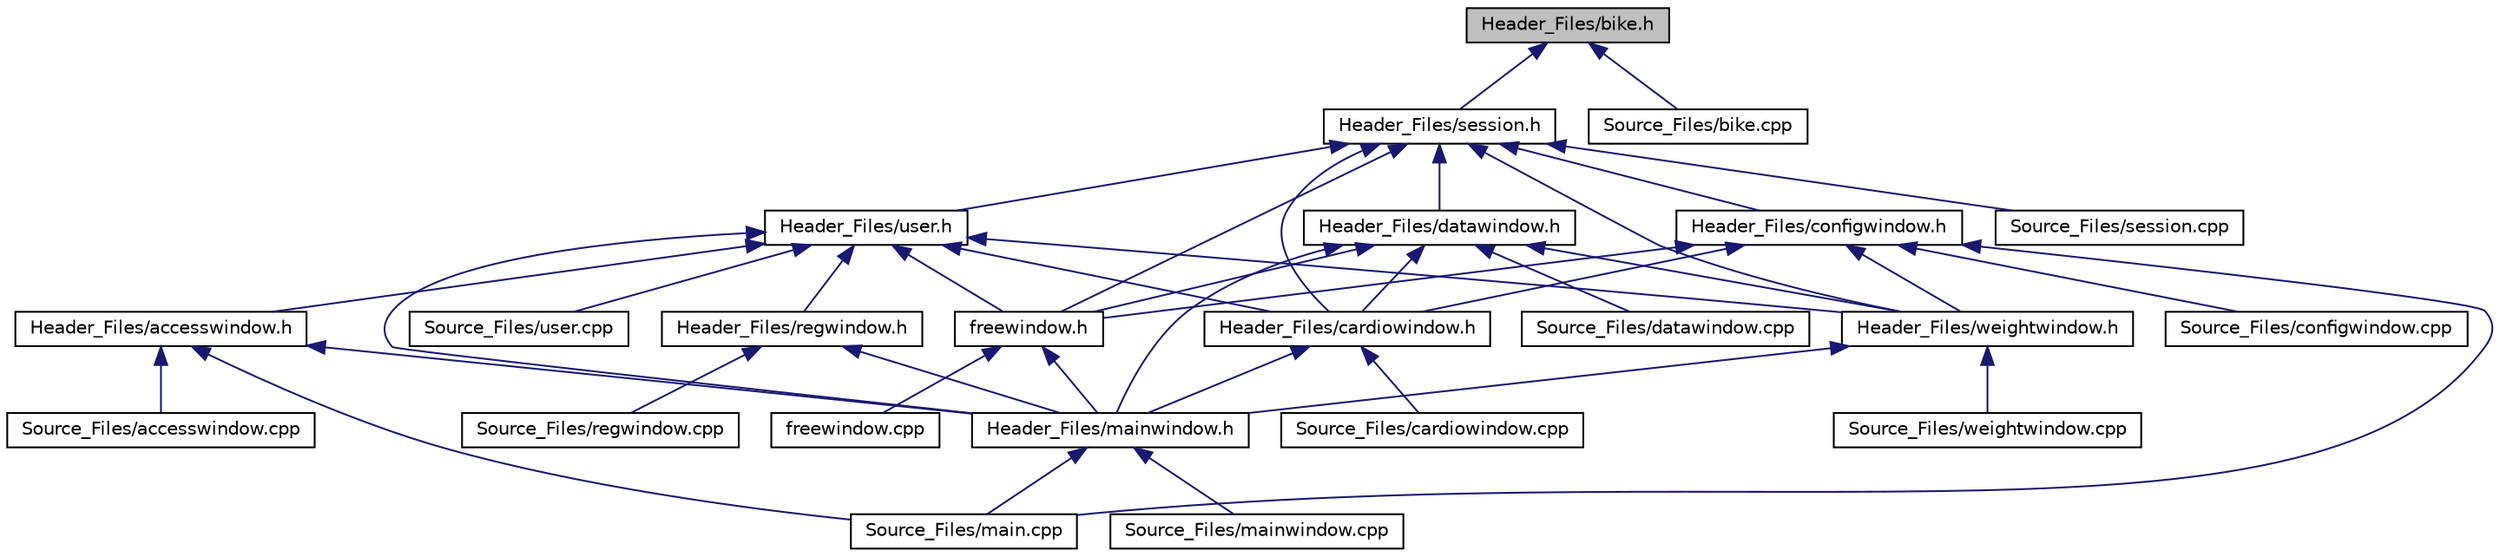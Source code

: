 digraph "Header_Files/bike.h"
{
 // LATEX_PDF_SIZE
  edge [fontname="Helvetica",fontsize="10",labelfontname="Helvetica",labelfontsize="10"];
  node [fontname="Helvetica",fontsize="10",shape=record];
  Node1 [label="Header_Files/bike.h",height=0.2,width=0.4,color="black", fillcolor="grey75", style="filled", fontcolor="black",tooltip="Contiene los diferentes sensores disponibles y el puerto serie de bike."];
  Node1 -> Node2 [dir="back",color="midnightblue",fontsize="10",style="solid"];
  Node2 [label="Header_Files/session.h",height=0.2,width=0.4,color="black", fillcolor="white", style="filled",URL="$session_8h.html",tooltip="Este archivo contiene la declaración de la clase abstracta Session y cada una de sus clases derivadas..."];
  Node2 -> Node3 [dir="back",color="midnightblue",fontsize="10",style="solid"];
  Node3 [label="freewindow.h",height=0.2,width=0.4,color="black", fillcolor="white", style="filled",URL="$freewindow_8h.html",tooltip="Ventana de sesión de entrenamiento del tipo Free (INTERFAZ GRÁFICA)"];
  Node3 -> Node4 [dir="back",color="midnightblue",fontsize="10",style="solid"];
  Node4 [label="freewindow.cpp",height=0.2,width=0.4,color="black", fillcolor="white", style="filled",URL="$freewindow_8cpp.html",tooltip=" "];
  Node3 -> Node5 [dir="back",color="midnightblue",fontsize="10",style="solid"];
  Node5 [label="Header_Files/mainwindow.h",height=0.2,width=0.4,color="black", fillcolor="white", style="filled",URL="$mainwindow_8h.html",tooltip="Ventana principal del programa."];
  Node5 -> Node6 [dir="back",color="midnightblue",fontsize="10",style="solid"];
  Node6 [label="Source_Files/main.cpp",height=0.2,width=0.4,color="black", fillcolor="white", style="filled",URL="$main_8cpp.html",tooltip=" "];
  Node5 -> Node7 [dir="back",color="midnightblue",fontsize="10",style="solid"];
  Node7 [label="Source_Files/mainwindow.cpp",height=0.2,width=0.4,color="black", fillcolor="white", style="filled",URL="$mainwindow_8cpp.html",tooltip=" "];
  Node2 -> Node8 [dir="back",color="midnightblue",fontsize="10",style="solid"];
  Node8 [label="Header_Files/user.h",height=0.2,width=0.4,color="black", fillcolor="white", style="filled",URL="$user_8h.html",tooltip="Clase Usuario: Contiene los datos y métodos de un usuario."];
  Node8 -> Node3 [dir="back",color="midnightblue",fontsize="10",style="solid"];
  Node8 -> Node9 [dir="back",color="midnightblue",fontsize="10",style="solid"];
  Node9 [label="Header_Files/accesswindow.h",height=0.2,width=0.4,color="black", fillcolor="white", style="filled",URL="$accesswindow_8h.html",tooltip="Clase de ventana de acceso de usuario (Ingreso de nombre de usuario y contraseña) (INTERFAZ GRÁFICA)"];
  Node9 -> Node5 [dir="back",color="midnightblue",fontsize="10",style="solid"];
  Node9 -> Node10 [dir="back",color="midnightblue",fontsize="10",style="solid"];
  Node10 [label="Source_Files/accesswindow.cpp",height=0.2,width=0.4,color="black", fillcolor="white", style="filled",URL="$accesswindow_8cpp.html",tooltip=" "];
  Node9 -> Node6 [dir="back",color="midnightblue",fontsize="10",style="solid"];
  Node8 -> Node11 [dir="back",color="midnightblue",fontsize="10",style="solid"];
  Node11 [label="Header_Files/cardiowindow.h",height=0.2,width=0.4,color="black", fillcolor="white", style="filled",URL="$cardiowindow_8h.html",tooltip="Ventana de sesión de entrenamiento del tipo Cardio (INTERFAZ GRÁFICA)"];
  Node11 -> Node5 [dir="back",color="midnightblue",fontsize="10",style="solid"];
  Node11 -> Node12 [dir="back",color="midnightblue",fontsize="10",style="solid"];
  Node12 [label="Source_Files/cardiowindow.cpp",height=0.2,width=0.4,color="black", fillcolor="white", style="filled",URL="$cardiowindow_8cpp.html",tooltip=" "];
  Node8 -> Node5 [dir="back",color="midnightblue",fontsize="10",style="solid"];
  Node8 -> Node13 [dir="back",color="midnightblue",fontsize="10",style="solid"];
  Node13 [label="Header_Files/regwindow.h",height=0.2,width=0.4,color="black", fillcolor="white", style="filled",URL="$regwindow_8h.html",tooltip="Ventana de registro de usuario (INTERFAZ GRÁFICA)"];
  Node13 -> Node5 [dir="back",color="midnightblue",fontsize="10",style="solid"];
  Node13 -> Node14 [dir="back",color="midnightblue",fontsize="10",style="solid"];
  Node14 [label="Source_Files/regwindow.cpp",height=0.2,width=0.4,color="black", fillcolor="white", style="filled",URL="$regwindow_8cpp.html",tooltip=" "];
  Node8 -> Node15 [dir="back",color="midnightblue",fontsize="10",style="solid"];
  Node15 [label="Header_Files/weightwindow.h",height=0.2,width=0.4,color="black", fillcolor="white", style="filled",URL="$weightwindow_8h.html",tooltip="Ventana de sesión de entrenamiento del tipo Weightloss (INTERFAZ GRÁFICA)"];
  Node15 -> Node5 [dir="back",color="midnightblue",fontsize="10",style="solid"];
  Node15 -> Node16 [dir="back",color="midnightblue",fontsize="10",style="solid"];
  Node16 [label="Source_Files/weightwindow.cpp",height=0.2,width=0.4,color="black", fillcolor="white", style="filled",URL="$weightwindow_8cpp.html",tooltip=" "];
  Node8 -> Node17 [dir="back",color="midnightblue",fontsize="10",style="solid"];
  Node17 [label="Source_Files/user.cpp",height=0.2,width=0.4,color="black", fillcolor="white", style="filled",URL="$user_8cpp.html",tooltip=" "];
  Node2 -> Node18 [dir="back",color="midnightblue",fontsize="10",style="solid"];
  Node18 [label="Header_Files/configwindow.h",height=0.2,width=0.4,color="black", fillcolor="white", style="filled",URL="$configwindow_8h.html",tooltip="Ventana de configuración del puerto serie."];
  Node18 -> Node3 [dir="back",color="midnightblue",fontsize="10",style="solid"];
  Node18 -> Node11 [dir="back",color="midnightblue",fontsize="10",style="solid"];
  Node18 -> Node15 [dir="back",color="midnightblue",fontsize="10",style="solid"];
  Node18 -> Node19 [dir="back",color="midnightblue",fontsize="10",style="solid"];
  Node19 [label="Source_Files/configwindow.cpp",height=0.2,width=0.4,color="black", fillcolor="white", style="filled",URL="$configwindow_8cpp.html",tooltip=" "];
  Node18 -> Node6 [dir="back",color="midnightblue",fontsize="10",style="solid"];
  Node2 -> Node20 [dir="back",color="midnightblue",fontsize="10",style="solid"];
  Node20 [label="Header_Files/datawindow.h",height=0.2,width=0.4,color="black", fillcolor="white", style="filled",URL="$datawindow_8h.html",tooltip="Ventana de muestra de datos de entrenamiento (INTERFAZ GRÁFICA)"];
  Node20 -> Node3 [dir="back",color="midnightblue",fontsize="10",style="solid"];
  Node20 -> Node11 [dir="back",color="midnightblue",fontsize="10",style="solid"];
  Node20 -> Node15 [dir="back",color="midnightblue",fontsize="10",style="solid"];
  Node20 -> Node5 [dir="back",color="midnightblue",fontsize="10",style="solid"];
  Node20 -> Node21 [dir="back",color="midnightblue",fontsize="10",style="solid"];
  Node21 [label="Source_Files/datawindow.cpp",height=0.2,width=0.4,color="black", fillcolor="white", style="filled",URL="$datawindow_8cpp.html",tooltip=" "];
  Node2 -> Node11 [dir="back",color="midnightblue",fontsize="10",style="solid"];
  Node2 -> Node15 [dir="back",color="midnightblue",fontsize="10",style="solid"];
  Node2 -> Node22 [dir="back",color="midnightblue",fontsize="10",style="solid"];
  Node22 [label="Source_Files/session.cpp",height=0.2,width=0.4,color="black", fillcolor="white", style="filled",URL="$session_8cpp.html",tooltip=" "];
  Node1 -> Node23 [dir="back",color="midnightblue",fontsize="10",style="solid"];
  Node23 [label="Source_Files/bike.cpp",height=0.2,width=0.4,color="black", fillcolor="white", style="filled",URL="$bike_8cpp.html",tooltip=" "];
}
